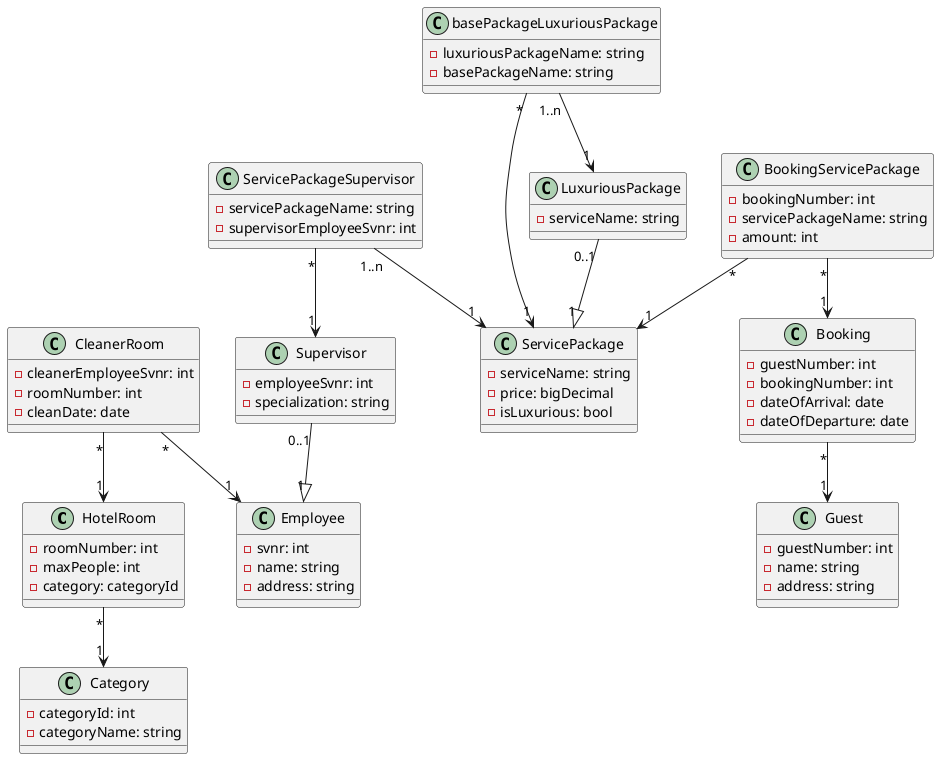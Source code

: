 @startuml

class HotelRoom {
    - roomNumber: int
    - maxPeople: int
    - category: categoryId
}

class Category {
    - categoryId: int
    - categoryName: string
}

class Employee {
    - svnr: int
    - name: string
    - address: string
}

class CleanerRoom {
    - cleanerEmployeeSvnr: int
    - roomNumber: int
    - cleanDate: date
}

class Supervisor {
    - employeeSvnr: int
    - specialization: string
}

class Guest {
    - guestNumber: int
    - name: string
    - address: string
}

class Booking {
    - guestNumber: int
    - bookingNumber: int
    - dateOfArrival: date
    - dateOfDeparture: date
}

class ServicePackage {
    - serviceName: string
    - price: bigDecimal
    - isLuxurious: bool
}

class LuxuriousPackage {
    - serviceName: string
}

class basePackageLuxuriousPackage {
    - luxuriousPackageName: string
    - basePackageName: string
}

class BookingServicePackage {
    - bookingNumber: int
    - servicePackageName: string
    - amount: int
}

class ServicePackageSupervisor {
    - servicePackageName: string
    - supervisorEmployeeSvnr: int
}

HotelRoom "*" --> "1" Category
Supervisor "0..1" --|> "1" Employee
CleanerRoom "*" --> "1" Employee
CleanerRoom "*" --> "1" HotelRoom

Booking "*" --> "1" Guest

LuxuriousPackage "0..1" --|> "1" ServicePackage
basePackageLuxuriousPackage "1..n" --> "1" LuxuriousPackage
basePackageLuxuriousPackage "*" --> "1" ServicePackage

BookingServicePackage "*" --> "1" Booking
BookingServicePackage "*" --> "1" ServicePackage

ServicePackageSupervisor "*" --> "1" Supervisor
ServicePackageSupervisor "1..n" --> "1" ServicePackage

@enduml